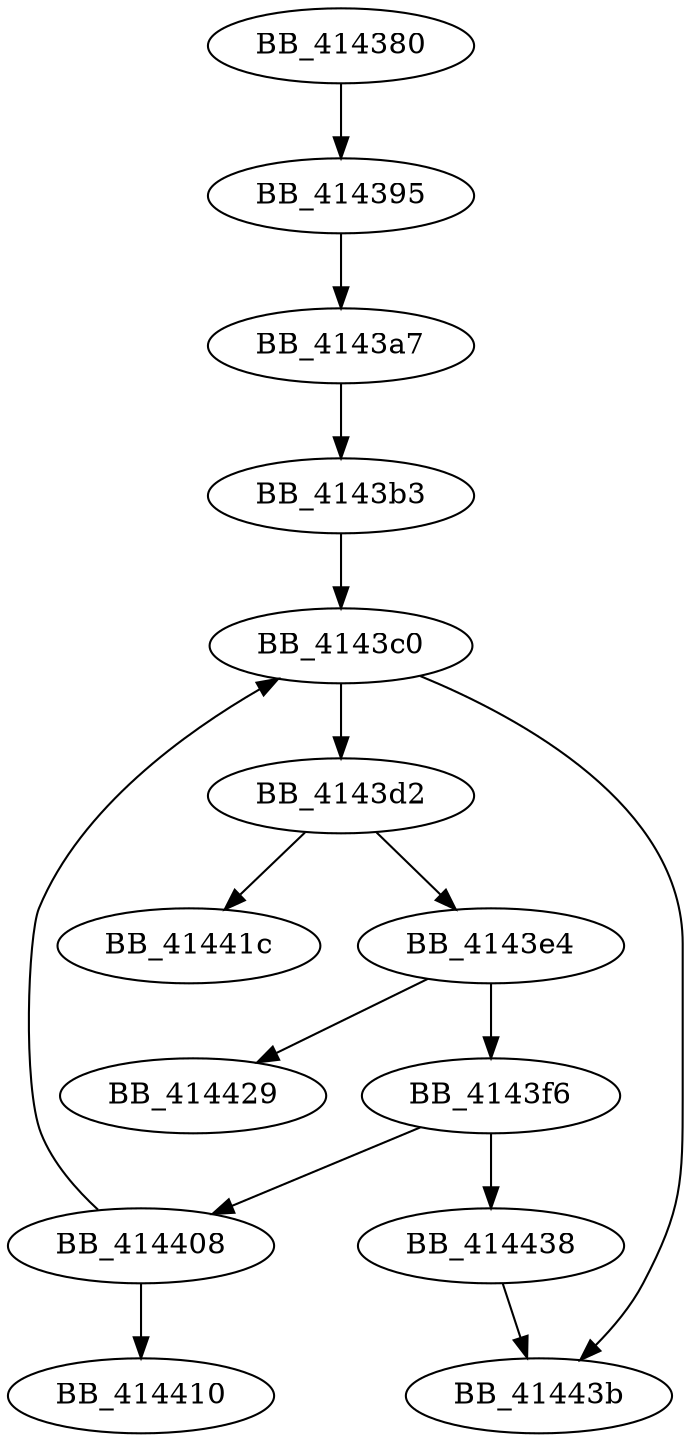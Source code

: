 DiGraph sub_414380{
BB_414380->BB_414395
BB_414395->BB_4143a7
BB_4143a7->BB_4143b3
BB_4143b3->BB_4143c0
BB_4143c0->BB_4143d2
BB_4143c0->BB_41443b
BB_4143d2->BB_4143e4
BB_4143d2->BB_41441c
BB_4143e4->BB_4143f6
BB_4143e4->BB_414429
BB_4143f6->BB_414408
BB_4143f6->BB_414438
BB_414408->BB_4143c0
BB_414408->BB_414410
BB_414438->BB_41443b
}
